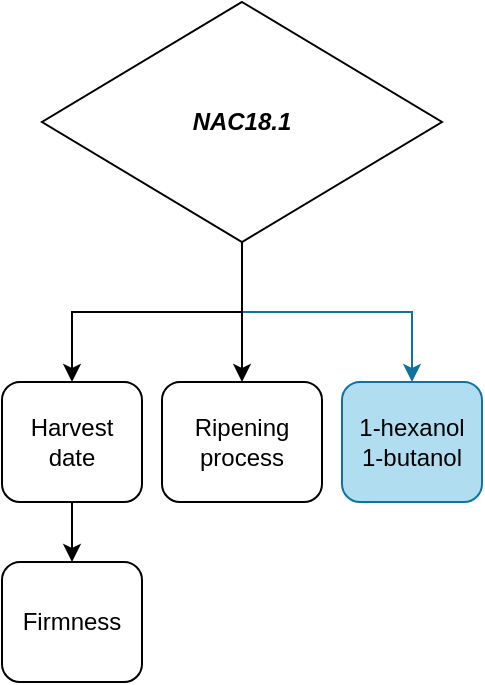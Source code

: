<mxfile version="18.1.3" type="device"><diagram id="IL7iMmAwaz1I2uMeZTmo" name="Page-1"><mxGraphModel dx="815" dy="457" grid="1" gridSize="10" guides="1" tooltips="1" connect="1" arrows="1" fold="1" page="1" pageScale="1" pageWidth="850" pageHeight="1100" math="0" shadow="0"><root><mxCell id="0"/><mxCell id="1" parent="0"/><mxCell id="wiS4U1CFjB9g4RuBVqFp-2" style="edgeStyle=orthogonalEdgeStyle;rounded=0;orthogonalLoop=1;jettySize=auto;html=1;exitX=0.5;exitY=1;exitDx=0;exitDy=0;entryX=0.5;entryY=0;entryDx=0;entryDy=0;" edge="1" parent="1" source="wiS4U1CFjB9g4RuBVqFp-1" target="wiS4U1CFjB9g4RuBVqFp-4"><mxGeometry relative="1" as="geometry"><mxPoint x="200" y="240" as="targetPoint"/></mxGeometry></mxCell><mxCell id="wiS4U1CFjB9g4RuBVqFp-8" style="edgeStyle=orthogonalEdgeStyle;rounded=0;orthogonalLoop=1;jettySize=auto;html=1;entryX=0.5;entryY=0;entryDx=0;entryDy=0;fillColor=#b1ddf0;strokeColor=#10739e;" edge="1" parent="1" source="wiS4U1CFjB9g4RuBVqFp-1" target="wiS4U1CFjB9g4RuBVqFp-7"><mxGeometry relative="1" as="geometry"/></mxCell><mxCell id="wiS4U1CFjB9g4RuBVqFp-11" style="edgeStyle=orthogonalEdgeStyle;rounded=0;orthogonalLoop=1;jettySize=auto;html=1;entryX=0.5;entryY=0;entryDx=0;entryDy=0;" edge="1" parent="1" source="wiS4U1CFjB9g4RuBVqFp-1" target="wiS4U1CFjB9g4RuBVqFp-5"><mxGeometry relative="1" as="geometry"/></mxCell><mxCell id="wiS4U1CFjB9g4RuBVqFp-1" value="&lt;i&gt;&lt;b&gt;NAC18.1&lt;/b&gt;&lt;/i&gt;" style="rhombus;whiteSpace=wrap;html=1;" vertex="1" parent="1"><mxGeometry x="230" y="50" width="200" height="120" as="geometry"/></mxCell><mxCell id="wiS4U1CFjB9g4RuBVqFp-10" value="" style="edgeStyle=orthogonalEdgeStyle;rounded=0;orthogonalLoop=1;jettySize=auto;html=1;" edge="1" parent="1" source="wiS4U1CFjB9g4RuBVqFp-4" target="wiS4U1CFjB9g4RuBVqFp-9"><mxGeometry relative="1" as="geometry"/></mxCell><mxCell id="wiS4U1CFjB9g4RuBVqFp-4" value="Harvest date" style="rounded=1;whiteSpace=wrap;html=1;" vertex="1" parent="1"><mxGeometry x="210" y="240" width="70" height="60" as="geometry"/></mxCell><mxCell id="wiS4U1CFjB9g4RuBVqFp-5" value="Ripening process" style="rounded=1;whiteSpace=wrap;html=1;" vertex="1" parent="1"><mxGeometry x="290" y="240" width="80" height="60" as="geometry"/></mxCell><mxCell id="wiS4U1CFjB9g4RuBVqFp-7" value="1-hexanol&lt;br&gt;1-butanol" style="rounded=1;whiteSpace=wrap;html=1;fillColor=#b1ddf0;strokeColor=#10739e;" vertex="1" parent="1"><mxGeometry x="380" y="240" width="70" height="60" as="geometry"/></mxCell><mxCell id="wiS4U1CFjB9g4RuBVqFp-9" value="Firmness" style="whiteSpace=wrap;html=1;rounded=1;" vertex="1" parent="1"><mxGeometry x="210" y="330" width="70" height="60" as="geometry"/></mxCell></root></mxGraphModel></diagram></mxfile>